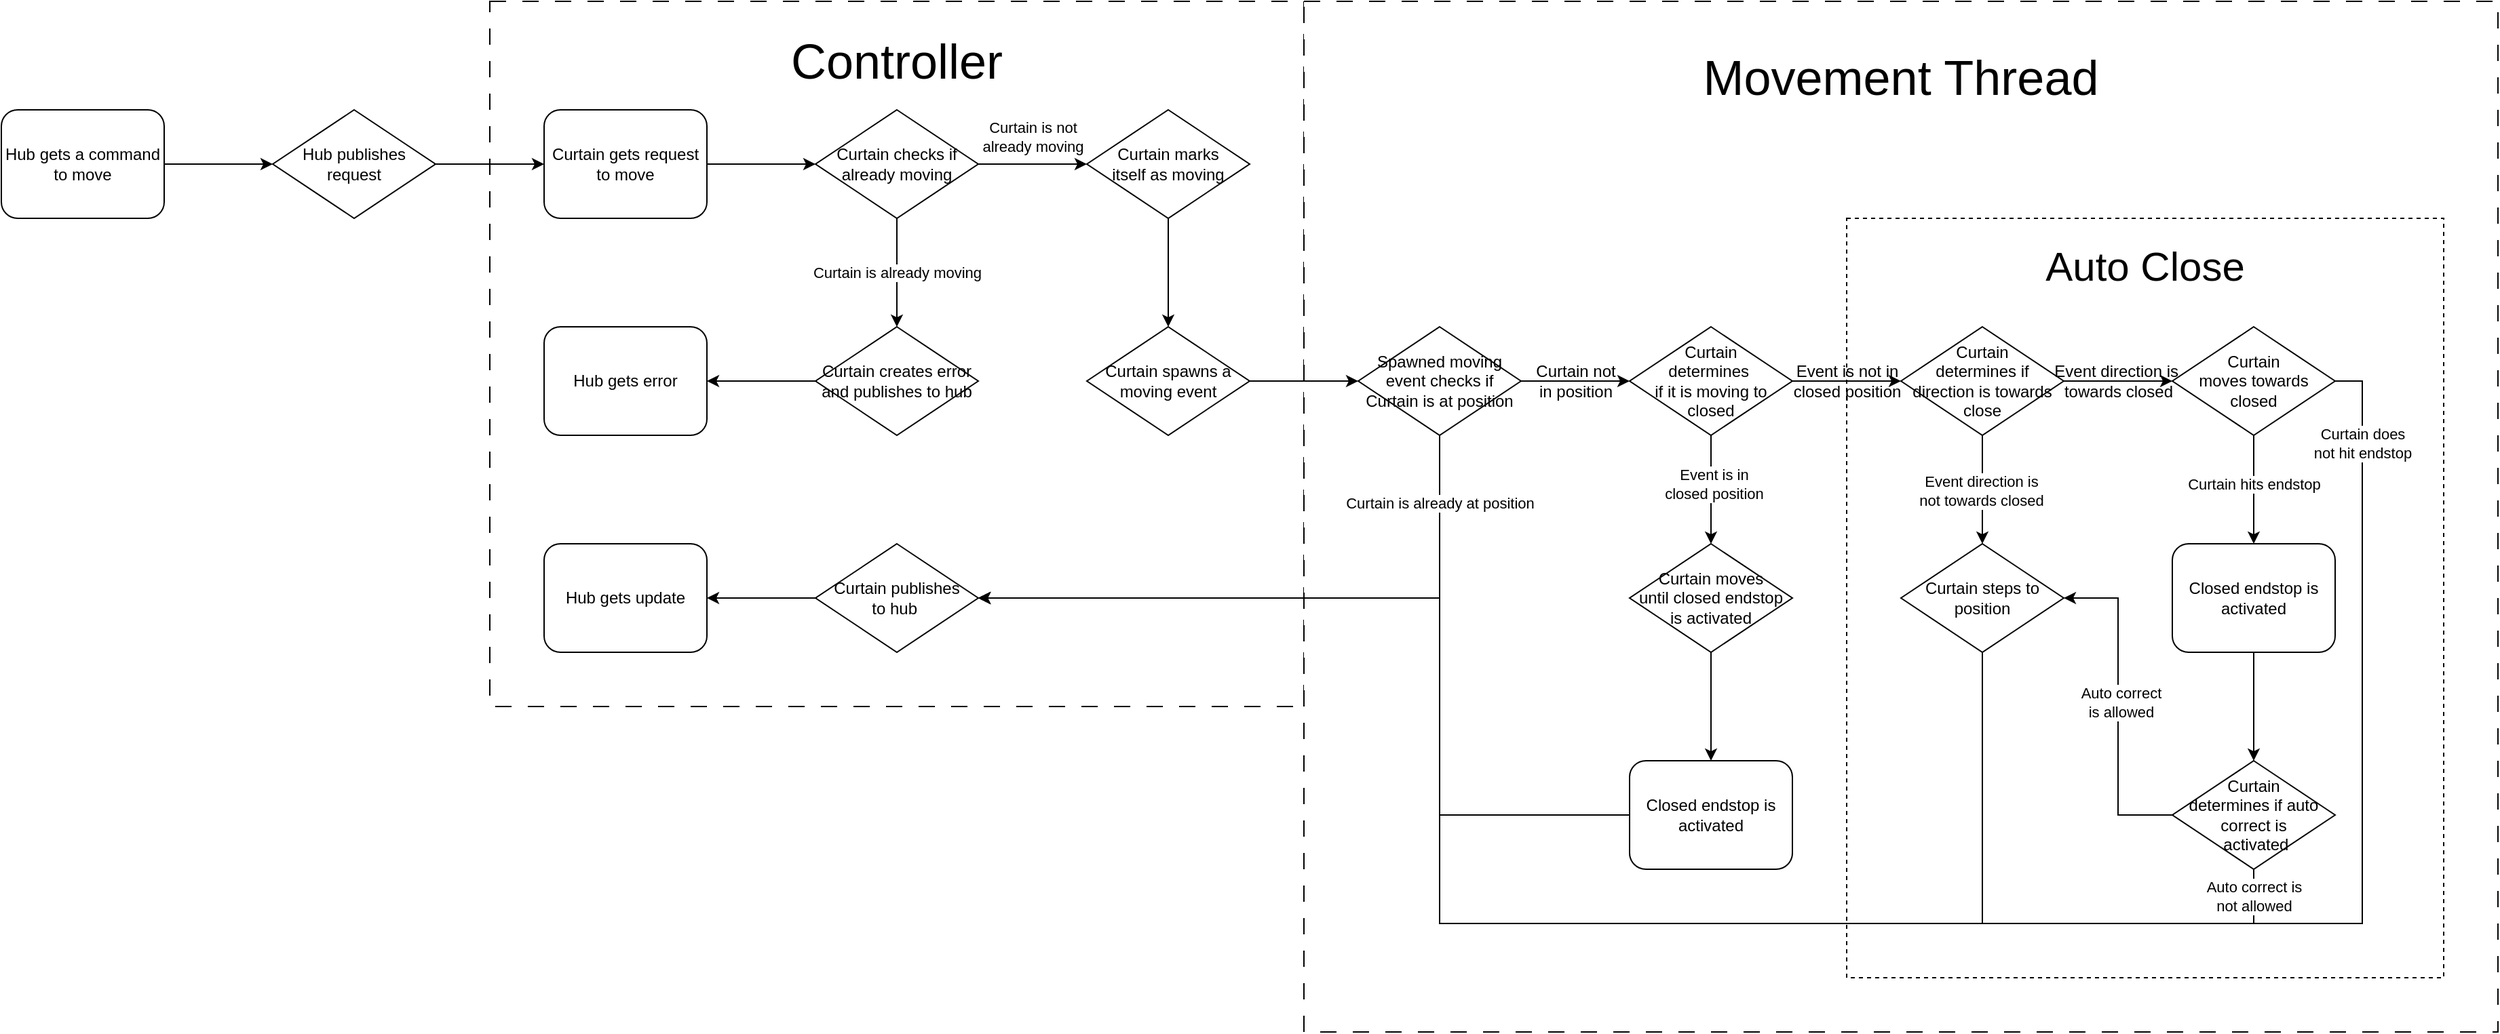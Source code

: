 <mxfile version="21.2.1" type="device">
  <diagram name="Page-1" id="pHds0ncz5mtCfNrCksRV">
    <mxGraphModel dx="1908" dy="1348" grid="1" gridSize="10" guides="1" tooltips="1" connect="1" arrows="1" fold="1" page="1" pageScale="1" pageWidth="1100" pageHeight="850" math="0" shadow="0">
      <root>
        <mxCell id="0" />
        <mxCell id="1" parent="0" />
        <mxCell id="qstebaepbjRvp3I9UijR-7" value="&lt;font style=&quot;font-size: 36px;&quot;&gt;Controller&lt;br&gt;&lt;br&gt;&lt;br&gt;&lt;br&gt;&lt;br&gt;&lt;br&gt;&lt;br&gt;&lt;br&gt;&lt;br&gt;&lt;br&gt;&lt;br&gt;&lt;/font&gt;" style="rounded=0;whiteSpace=wrap;html=1;dashed=1;dashPattern=12 12;" vertex="1" parent="1">
          <mxGeometry x="400" width="600" height="520" as="geometry" />
        </mxCell>
        <mxCell id="qstebaepbjRvp3I9UijR-6" value="&lt;font style=&quot;font-size: 36px;&quot;&gt;Movement Thread&lt;br&gt;&lt;br&gt;&lt;br&gt;&lt;br&gt;&lt;br&gt;&lt;br&gt;&lt;br&gt;&lt;br&gt;&lt;br&gt;&lt;br&gt;&lt;br&gt;&lt;br&gt;&lt;br&gt;&lt;br&gt;&lt;br&gt;&lt;br&gt;&lt;/font&gt;" style="rounded=0;whiteSpace=wrap;html=1;dashed=1;dashPattern=12 12;" vertex="1" parent="1">
          <mxGeometry x="1000" width="880" height="760" as="geometry" />
        </mxCell>
        <mxCell id="qstebaepbjRvp3I9UijR-5" value="&lt;font style=&quot;font-size: 30px;&quot;&gt;Auto Close&lt;br&gt;&lt;/font&gt;&lt;br&gt;&lt;br&gt;&lt;br&gt;&lt;br&gt;&lt;br&gt;&lt;br&gt;&lt;br&gt;&lt;br&gt;&lt;br&gt;&lt;br&gt;&lt;br&gt;&lt;br&gt;&lt;br&gt;&lt;br&gt;&lt;br&gt;&lt;br&gt;&lt;br&gt;&lt;br&gt;&lt;br&gt;&lt;br&gt;&lt;br&gt;&lt;br&gt;&lt;br&gt;&lt;br&gt;&lt;br&gt;&lt;br&gt;&lt;br&gt;&lt;br&gt;&lt;br&gt;&lt;br&gt;&lt;br&gt;&lt;br&gt;&lt;br&gt;&lt;br&gt;" style="rounded=0;whiteSpace=wrap;html=1;dashed=1;labelPosition=center;verticalLabelPosition=middle;align=center;verticalAlign=middle;" vertex="1" parent="1">
          <mxGeometry x="1400" y="160" width="440" height="560" as="geometry" />
        </mxCell>
        <mxCell id="P4CtzSKfr0nTiWOdNZDI-7" style="edgeStyle=orthogonalEdgeStyle;rounded=0;orthogonalLoop=1;jettySize=auto;html=1;exitX=1;exitY=0.5;exitDx=0;exitDy=0;entryX=0;entryY=0.5;entryDx=0;entryDy=0;" parent="1" source="P4CtzSKfr0nTiWOdNZDI-1" target="P4CtzSKfr0nTiWOdNZDI-2" edge="1">
          <mxGeometry relative="1" as="geometry" />
        </mxCell>
        <mxCell id="P4CtzSKfr0nTiWOdNZDI-1" value="Hub gets a command to move" style="rounded=1;whiteSpace=wrap;html=1;" parent="1" vertex="1">
          <mxGeometry x="40" y="80" width="120" height="80" as="geometry" />
        </mxCell>
        <mxCell id="P4CtzSKfr0nTiWOdNZDI-8" style="edgeStyle=orthogonalEdgeStyle;rounded=0;orthogonalLoop=1;jettySize=auto;html=1;exitX=1;exitY=0.5;exitDx=0;exitDy=0;entryX=0;entryY=0.5;entryDx=0;entryDy=0;" parent="1" source="P4CtzSKfr0nTiWOdNZDI-2" target="P4CtzSKfr0nTiWOdNZDI-3" edge="1">
          <mxGeometry relative="1" as="geometry" />
        </mxCell>
        <mxCell id="P4CtzSKfr0nTiWOdNZDI-2" value="Hub publishes request" style="rhombus;whiteSpace=wrap;html=1;" parent="1" vertex="1">
          <mxGeometry x="240" y="80" width="120" height="80" as="geometry" />
        </mxCell>
        <mxCell id="P4CtzSKfr0nTiWOdNZDI-9" style="edgeStyle=orthogonalEdgeStyle;rounded=0;orthogonalLoop=1;jettySize=auto;html=1;exitX=1;exitY=0.5;exitDx=0;exitDy=0;entryX=0;entryY=0.5;entryDx=0;entryDy=0;" parent="1" source="P4CtzSKfr0nTiWOdNZDI-3" target="P4CtzSKfr0nTiWOdNZDI-4" edge="1">
          <mxGeometry relative="1" as="geometry" />
        </mxCell>
        <mxCell id="P4CtzSKfr0nTiWOdNZDI-3" value="Curtain gets request to move" style="rounded=1;whiteSpace=wrap;html=1;" parent="1" vertex="1">
          <mxGeometry x="440" y="80" width="120" height="80" as="geometry" />
        </mxCell>
        <mxCell id="P4CtzSKfr0nTiWOdNZDI-10" style="edgeStyle=orthogonalEdgeStyle;rounded=0;orthogonalLoop=1;jettySize=auto;html=1;exitX=0.5;exitY=1;exitDx=0;exitDy=0;entryX=0.5;entryY=0;entryDx=0;entryDy=0;" parent="1" source="P4CtzSKfr0nTiWOdNZDI-4" target="P4CtzSKfr0nTiWOdNZDI-6" edge="1">
          <mxGeometry relative="1" as="geometry" />
        </mxCell>
        <mxCell id="P4CtzSKfr0nTiWOdNZDI-13" value="Curtain is already moving" style="edgeLabel;html=1;align=center;verticalAlign=middle;resizable=0;points=[];" parent="P4CtzSKfr0nTiWOdNZDI-10" vertex="1" connectable="0">
          <mxGeometry relative="1" as="geometry">
            <mxPoint as="offset" />
          </mxGeometry>
        </mxCell>
        <mxCell id="P4CtzSKfr0nTiWOdNZDI-14" style="edgeStyle=orthogonalEdgeStyle;rounded=0;orthogonalLoop=1;jettySize=auto;html=1;exitX=1;exitY=0.5;exitDx=0;exitDy=0;entryX=0;entryY=0.5;entryDx=0;entryDy=0;" parent="1" source="P4CtzSKfr0nTiWOdNZDI-4" target="P4CtzSKfr0nTiWOdNZDI-12" edge="1">
          <mxGeometry relative="1" as="geometry" />
        </mxCell>
        <mxCell id="P4CtzSKfr0nTiWOdNZDI-15" value="Curtain is not&lt;br&gt;already moving" style="edgeLabel;html=1;align=center;verticalAlign=middle;resizable=0;points=[];" parent="P4CtzSKfr0nTiWOdNZDI-14" vertex="1" connectable="0">
          <mxGeometry y="-1" relative="1" as="geometry">
            <mxPoint y="-21" as="offset" />
          </mxGeometry>
        </mxCell>
        <mxCell id="P4CtzSKfr0nTiWOdNZDI-4" value="Curtain checks if already moving" style="rhombus;whiteSpace=wrap;html=1;" parent="1" vertex="1">
          <mxGeometry x="640" y="80" width="120" height="80" as="geometry" />
        </mxCell>
        <mxCell id="P4CtzSKfr0nTiWOdNZDI-5" value="Hub gets error" style="rounded=1;whiteSpace=wrap;html=1;" parent="1" vertex="1">
          <mxGeometry x="440" y="240" width="120" height="80" as="geometry" />
        </mxCell>
        <mxCell id="P4CtzSKfr0nTiWOdNZDI-11" style="edgeStyle=orthogonalEdgeStyle;rounded=0;orthogonalLoop=1;jettySize=auto;html=1;exitX=0;exitY=0.5;exitDx=0;exitDy=0;entryX=1;entryY=0.5;entryDx=0;entryDy=0;" parent="1" source="P4CtzSKfr0nTiWOdNZDI-6" target="P4CtzSKfr0nTiWOdNZDI-5" edge="1">
          <mxGeometry relative="1" as="geometry" />
        </mxCell>
        <mxCell id="P4CtzSKfr0nTiWOdNZDI-6" value="Curtain creates error and publishes to hub" style="rhombus;whiteSpace=wrap;html=1;" parent="1" vertex="1">
          <mxGeometry x="640" y="240" width="120" height="80" as="geometry" />
        </mxCell>
        <mxCell id="P4CtzSKfr0nTiWOdNZDI-17" style="edgeStyle=orthogonalEdgeStyle;rounded=0;orthogonalLoop=1;jettySize=auto;html=1;exitX=0.5;exitY=1;exitDx=0;exitDy=0;entryX=0.5;entryY=0;entryDx=0;entryDy=0;" parent="1" source="P4CtzSKfr0nTiWOdNZDI-12" target="P4CtzSKfr0nTiWOdNZDI-16" edge="1">
          <mxGeometry relative="1" as="geometry" />
        </mxCell>
        <mxCell id="P4CtzSKfr0nTiWOdNZDI-12" value="Curtain marks &lt;br&gt;itself as moving" style="rhombus;whiteSpace=wrap;html=1;" parent="1" vertex="1">
          <mxGeometry x="840" y="80" width="120" height="80" as="geometry" />
        </mxCell>
        <mxCell id="P4CtzSKfr0nTiWOdNZDI-23" style="edgeStyle=orthogonalEdgeStyle;rounded=0;orthogonalLoop=1;jettySize=auto;html=1;exitX=1;exitY=0.5;exitDx=0;exitDy=0;entryX=0;entryY=0.5;entryDx=0;entryDy=0;" parent="1" source="P4CtzSKfr0nTiWOdNZDI-16" target="P4CtzSKfr0nTiWOdNZDI-22" edge="1">
          <mxGeometry relative="1" as="geometry" />
        </mxCell>
        <mxCell id="P4CtzSKfr0nTiWOdNZDI-16" value="Curtain spawns a moving event" style="rhombus;whiteSpace=wrap;html=1;" parent="1" vertex="1">
          <mxGeometry x="840" y="240" width="120" height="80" as="geometry" />
        </mxCell>
        <mxCell id="P4CtzSKfr0nTiWOdNZDI-20" style="edgeStyle=orthogonalEdgeStyle;rounded=0;orthogonalLoop=1;jettySize=auto;html=1;exitX=0;exitY=0.5;exitDx=0;exitDy=0;entryX=1;entryY=0.5;entryDx=0;entryDy=0;" parent="1" source="P4CtzSKfr0nTiWOdNZDI-18" target="P4CtzSKfr0nTiWOdNZDI-19" edge="1">
          <mxGeometry relative="1" as="geometry" />
        </mxCell>
        <mxCell id="P4CtzSKfr0nTiWOdNZDI-18" value="Curtain publishes&lt;br&gt;to hub&amp;nbsp;" style="rhombus;whiteSpace=wrap;html=1;" parent="1" vertex="1">
          <mxGeometry x="640" y="400" width="120" height="80" as="geometry" />
        </mxCell>
        <mxCell id="P4CtzSKfr0nTiWOdNZDI-19" value="Hub gets update" style="rounded=1;whiteSpace=wrap;html=1;" parent="1" vertex="1">
          <mxGeometry x="440" y="400" width="120" height="80" as="geometry" />
        </mxCell>
        <mxCell id="P4CtzSKfr0nTiWOdNZDI-24" style="edgeStyle=orthogonalEdgeStyle;rounded=0;orthogonalLoop=1;jettySize=auto;html=1;exitX=0.5;exitY=1;exitDx=0;exitDy=0;entryX=1;entryY=0.5;entryDx=0;entryDy=0;" parent="1" source="P4CtzSKfr0nTiWOdNZDI-22" target="P4CtzSKfr0nTiWOdNZDI-18" edge="1">
          <mxGeometry relative="1" as="geometry" />
        </mxCell>
        <mxCell id="P4CtzSKfr0nTiWOdNZDI-25" value="Curtain is already at position" style="edgeLabel;html=1;align=center;verticalAlign=middle;resizable=0;points=[];" parent="P4CtzSKfr0nTiWOdNZDI-24" vertex="1" connectable="0">
          <mxGeometry x="-0.565" relative="1" as="geometry">
            <mxPoint y="-50" as="offset" />
          </mxGeometry>
        </mxCell>
        <mxCell id="P4CtzSKfr0nTiWOdNZDI-29" style="edgeStyle=orthogonalEdgeStyle;rounded=0;orthogonalLoop=1;jettySize=auto;html=1;exitX=1;exitY=0.5;exitDx=0;exitDy=0;entryX=0;entryY=0.5;entryDx=0;entryDy=0;" parent="1" source="P4CtzSKfr0nTiWOdNZDI-22" target="P4CtzSKfr0nTiWOdNZDI-26" edge="1">
          <mxGeometry relative="1" as="geometry" />
        </mxCell>
        <mxCell id="P4CtzSKfr0nTiWOdNZDI-22" value="Spawned moving event checks if Curtain is at position" style="rhombus;whiteSpace=wrap;html=1;" parent="1" vertex="1">
          <mxGeometry x="1040" y="240" width="120" height="80" as="geometry" />
        </mxCell>
        <mxCell id="P4CtzSKfr0nTiWOdNZDI-41" style="edgeStyle=orthogonalEdgeStyle;rounded=0;orthogonalLoop=1;jettySize=auto;html=1;exitX=0.5;exitY=1;exitDx=0;exitDy=0;entryX=0.5;entryY=0;entryDx=0;entryDy=0;" parent="1" source="P4CtzSKfr0nTiWOdNZDI-26" target="P4CtzSKfr0nTiWOdNZDI-27" edge="1">
          <mxGeometry relative="1" as="geometry" />
        </mxCell>
        <mxCell id="P4CtzSKfr0nTiWOdNZDI-42" value="Event is in &lt;br&gt;closed position" style="edgeLabel;html=1;align=center;verticalAlign=middle;resizable=0;points=[];" parent="P4CtzSKfr0nTiWOdNZDI-41" vertex="1" connectable="0">
          <mxGeometry x="-0.1" y="2" relative="1" as="geometry">
            <mxPoint as="offset" />
          </mxGeometry>
        </mxCell>
        <mxCell id="P4CtzSKfr0nTiWOdNZDI-43" style="edgeStyle=orthogonalEdgeStyle;rounded=0;orthogonalLoop=1;jettySize=auto;html=1;exitX=1;exitY=0.5;exitDx=0;exitDy=0;entryX=0;entryY=0.5;entryDx=0;entryDy=0;" parent="1" source="P4CtzSKfr0nTiWOdNZDI-26" target="P4CtzSKfr0nTiWOdNZDI-28" edge="1">
          <mxGeometry relative="1" as="geometry" />
        </mxCell>
        <mxCell id="P4CtzSKfr0nTiWOdNZDI-26" value="Curtain &lt;br&gt;determines&amp;nbsp;&lt;br&gt;if it is moving to closed" style="rhombus;whiteSpace=wrap;html=1;" parent="1" vertex="1">
          <mxGeometry x="1240" y="240" width="120" height="80" as="geometry" />
        </mxCell>
        <mxCell id="P4CtzSKfr0nTiWOdNZDI-55" style="edgeStyle=orthogonalEdgeStyle;rounded=0;orthogonalLoop=1;jettySize=auto;html=1;exitX=0.5;exitY=1;exitDx=0;exitDy=0;entryX=0.5;entryY=0;entryDx=0;entryDy=0;" parent="1" source="P4CtzSKfr0nTiWOdNZDI-27" target="P4CtzSKfr0nTiWOdNZDI-46" edge="1">
          <mxGeometry relative="1" as="geometry" />
        </mxCell>
        <mxCell id="P4CtzSKfr0nTiWOdNZDI-27" value="Curtain moves &lt;br&gt;until closed endstop is activated" style="rhombus;whiteSpace=wrap;html=1;" parent="1" vertex="1">
          <mxGeometry x="1240" y="400" width="120" height="80" as="geometry" />
        </mxCell>
        <mxCell id="P4CtzSKfr0nTiWOdNZDI-49" style="edgeStyle=orthogonalEdgeStyle;rounded=0;orthogonalLoop=1;jettySize=auto;html=1;exitX=0.5;exitY=1;exitDx=0;exitDy=0;" parent="1" source="P4CtzSKfr0nTiWOdNZDI-28" target="P4CtzSKfr0nTiWOdNZDI-39" edge="1">
          <mxGeometry relative="1" as="geometry" />
        </mxCell>
        <mxCell id="P4CtzSKfr0nTiWOdNZDI-50" value="Event direction is &lt;br&gt;not&amp;nbsp;towards closed" style="edgeLabel;html=1;align=center;verticalAlign=middle;resizable=0;points=[];" parent="P4CtzSKfr0nTiWOdNZDI-49" vertex="1" connectable="0">
          <mxGeometry x="0.013" y="-1" relative="1" as="geometry">
            <mxPoint as="offset" />
          </mxGeometry>
        </mxCell>
        <mxCell id="P4CtzSKfr0nTiWOdNZDI-51" style="edgeStyle=orthogonalEdgeStyle;rounded=0;orthogonalLoop=1;jettySize=auto;html=1;exitX=1;exitY=0.5;exitDx=0;exitDy=0;" parent="1" source="P4CtzSKfr0nTiWOdNZDI-28" target="P4CtzSKfr0nTiWOdNZDI-35" edge="1">
          <mxGeometry relative="1" as="geometry" />
        </mxCell>
        <mxCell id="P4CtzSKfr0nTiWOdNZDI-28" value="Curtain &lt;br&gt;determines&amp;nbsp;if&lt;br&gt;direction is towards close" style="rhombus;whiteSpace=wrap;html=1;" parent="1" vertex="1">
          <mxGeometry x="1440" y="240" width="120" height="80" as="geometry" />
        </mxCell>
        <mxCell id="P4CtzSKfr0nTiWOdNZDI-61" style="edgeStyle=orthogonalEdgeStyle;rounded=0;orthogonalLoop=1;jettySize=auto;html=1;exitX=0.5;exitY=1;exitDx=0;exitDy=0;entryX=0.5;entryY=0;entryDx=0;entryDy=0;" parent="1" source="P4CtzSKfr0nTiWOdNZDI-35" target="P4CtzSKfr0nTiWOdNZDI-48" edge="1">
          <mxGeometry relative="1" as="geometry" />
        </mxCell>
        <mxCell id="qstebaepbjRvp3I9UijR-1" value="Curtain hits endstop" style="edgeLabel;html=1;align=center;verticalAlign=middle;resizable=0;points=[];" vertex="1" connectable="0" parent="P4CtzSKfr0nTiWOdNZDI-61">
          <mxGeometry x="-0.1" relative="1" as="geometry">
            <mxPoint as="offset" />
          </mxGeometry>
        </mxCell>
        <mxCell id="P4CtzSKfr0nTiWOdNZDI-64" style="edgeStyle=orthogonalEdgeStyle;rounded=0;orthogonalLoop=1;jettySize=auto;html=1;exitX=1;exitY=0.5;exitDx=0;exitDy=0;entryX=1;entryY=0.5;entryDx=0;entryDy=0;" parent="1" source="P4CtzSKfr0nTiWOdNZDI-35" target="P4CtzSKfr0nTiWOdNZDI-18" edge="1">
          <mxGeometry relative="1" as="geometry">
            <Array as="points">
              <mxPoint x="1780" y="280" />
              <mxPoint x="1780" y="680" />
              <mxPoint x="1100" y="680" />
              <mxPoint x="1100" y="440" />
            </Array>
          </mxGeometry>
        </mxCell>
        <mxCell id="qstebaepbjRvp3I9UijR-2" value="Curtain does&lt;br&gt;not hit endstop" style="edgeLabel;html=1;align=center;verticalAlign=middle;resizable=0;points=[];" vertex="1" connectable="0" parent="P4CtzSKfr0nTiWOdNZDI-64">
          <mxGeometry x="-0.922" relative="1" as="geometry">
            <mxPoint as="offset" />
          </mxGeometry>
        </mxCell>
        <mxCell id="P4CtzSKfr0nTiWOdNZDI-35" value="Curtain &lt;br&gt;moves towards closed" style="rhombus;whiteSpace=wrap;html=1;" parent="1" vertex="1">
          <mxGeometry x="1640" y="240" width="120" height="80" as="geometry" />
        </mxCell>
        <mxCell id="P4CtzSKfr0nTiWOdNZDI-60" style="edgeStyle=orthogonalEdgeStyle;rounded=0;orthogonalLoop=1;jettySize=auto;html=1;exitX=0;exitY=0.5;exitDx=0;exitDy=0;entryX=1;entryY=0.5;entryDx=0;entryDy=0;" parent="1" source="P4CtzSKfr0nTiWOdNZDI-36" target="P4CtzSKfr0nTiWOdNZDI-39" edge="1">
          <mxGeometry relative="1" as="geometry">
            <mxPoint x="1580" y="490" as="targetPoint" />
          </mxGeometry>
        </mxCell>
        <mxCell id="qstebaepbjRvp3I9UijR-4" value="Auto correct&lt;br&gt;is allowed" style="edgeLabel;html=1;align=center;verticalAlign=middle;resizable=0;points=[];" vertex="1" connectable="0" parent="P4CtzSKfr0nTiWOdNZDI-60">
          <mxGeometry x="0.025" y="-2" relative="1" as="geometry">
            <mxPoint as="offset" />
          </mxGeometry>
        </mxCell>
        <mxCell id="P4CtzSKfr0nTiWOdNZDI-63" style="edgeStyle=orthogonalEdgeStyle;rounded=0;orthogonalLoop=1;jettySize=auto;html=1;exitX=0.5;exitY=1;exitDx=0;exitDy=0;entryX=1;entryY=0.5;entryDx=0;entryDy=0;" parent="1" source="P4CtzSKfr0nTiWOdNZDI-36" target="P4CtzSKfr0nTiWOdNZDI-18" edge="1">
          <mxGeometry relative="1" as="geometry">
            <Array as="points">
              <mxPoint x="1700" y="680" />
              <mxPoint x="1100" y="680" />
              <mxPoint x="1100" y="440" />
            </Array>
          </mxGeometry>
        </mxCell>
        <mxCell id="qstebaepbjRvp3I9UijR-3" value="Auto correct is&lt;br&gt;not allowed" style="edgeLabel;html=1;align=center;verticalAlign=middle;resizable=0;points=[];" vertex="1" connectable="0" parent="P4CtzSKfr0nTiWOdNZDI-63">
          <mxGeometry x="-0.954" relative="1" as="geometry">
            <mxPoint y="-8" as="offset" />
          </mxGeometry>
        </mxCell>
        <mxCell id="P4CtzSKfr0nTiWOdNZDI-36" value="Curtain &lt;br&gt;determines&amp;nbsp;if auto correct is&lt;br&gt;&amp;nbsp;activated" style="rhombus;whiteSpace=wrap;html=1;" parent="1" vertex="1">
          <mxGeometry x="1640" y="560" width="120" height="80" as="geometry" />
        </mxCell>
        <mxCell id="P4CtzSKfr0nTiWOdNZDI-57" style="edgeStyle=orthogonalEdgeStyle;rounded=0;orthogonalLoop=1;jettySize=auto;html=1;exitX=0.5;exitY=1;exitDx=0;exitDy=0;entryX=1;entryY=0.5;entryDx=0;entryDy=0;" parent="1" source="P4CtzSKfr0nTiWOdNZDI-39" target="P4CtzSKfr0nTiWOdNZDI-18" edge="1">
          <mxGeometry relative="1" as="geometry">
            <Array as="points">
              <mxPoint x="1500" y="680" />
              <mxPoint x="1100" y="680" />
              <mxPoint x="1100" y="440" />
            </Array>
          </mxGeometry>
        </mxCell>
        <mxCell id="P4CtzSKfr0nTiWOdNZDI-39" value="Curtain steps to position" style="rhombus;whiteSpace=wrap;html=1;" parent="1" vertex="1">
          <mxGeometry x="1440" y="400" width="120" height="80" as="geometry" />
        </mxCell>
        <mxCell id="P4CtzSKfr0nTiWOdNZDI-44" value="Event is not in&lt;br&gt;closed position" style="text;html=1;align=center;verticalAlign=middle;resizable=0;points=[];autosize=1;strokeColor=none;fillColor=none;" parent="1" vertex="1">
          <mxGeometry x="1350" y="260" width="100" height="40" as="geometry" />
        </mxCell>
        <mxCell id="P4CtzSKfr0nTiWOdNZDI-56" style="edgeStyle=orthogonalEdgeStyle;rounded=0;orthogonalLoop=1;jettySize=auto;html=1;exitX=0;exitY=0.5;exitDx=0;exitDy=0;entryX=1;entryY=0.5;entryDx=0;entryDy=0;" parent="1" source="P4CtzSKfr0nTiWOdNZDI-46" target="P4CtzSKfr0nTiWOdNZDI-18" edge="1">
          <mxGeometry relative="1" as="geometry">
            <Array as="points">
              <mxPoint x="1100" y="600" />
              <mxPoint x="1100" y="440" />
            </Array>
          </mxGeometry>
        </mxCell>
        <mxCell id="P4CtzSKfr0nTiWOdNZDI-46" value="Closed endstop is activated" style="rounded=1;whiteSpace=wrap;html=1;" parent="1" vertex="1">
          <mxGeometry x="1240" y="560" width="120" height="80" as="geometry" />
        </mxCell>
        <mxCell id="P4CtzSKfr0nTiWOdNZDI-62" style="edgeStyle=orthogonalEdgeStyle;rounded=0;orthogonalLoop=1;jettySize=auto;html=1;exitX=0.5;exitY=1;exitDx=0;exitDy=0;entryX=0.5;entryY=0;entryDx=0;entryDy=0;" parent="1" source="P4CtzSKfr0nTiWOdNZDI-48" target="P4CtzSKfr0nTiWOdNZDI-36" edge="1">
          <mxGeometry relative="1" as="geometry" />
        </mxCell>
        <mxCell id="P4CtzSKfr0nTiWOdNZDI-48" value="Closed endstop is activated" style="rounded=1;whiteSpace=wrap;html=1;" parent="1" vertex="1">
          <mxGeometry x="1640" y="400" width="120" height="80" as="geometry" />
        </mxCell>
        <mxCell id="P4CtzSKfr0nTiWOdNZDI-53" value="Event direction is&amp;nbsp;&lt;br&gt;towards closed" style="text;html=1;align=center;verticalAlign=middle;resizable=0;points=[];autosize=1;strokeColor=none;fillColor=none;" parent="1" vertex="1">
          <mxGeometry x="1540" y="260" width="120" height="40" as="geometry" />
        </mxCell>
        <mxCell id="qstebaepbjRvp3I9UijR-9" value="Curtain not&lt;br&gt;in position" style="text;html=1;align=center;verticalAlign=middle;resizable=0;points=[];autosize=1;strokeColor=none;fillColor=none;" vertex="1" parent="1">
          <mxGeometry x="1160" y="260" width="80" height="40" as="geometry" />
        </mxCell>
      </root>
    </mxGraphModel>
  </diagram>
</mxfile>
